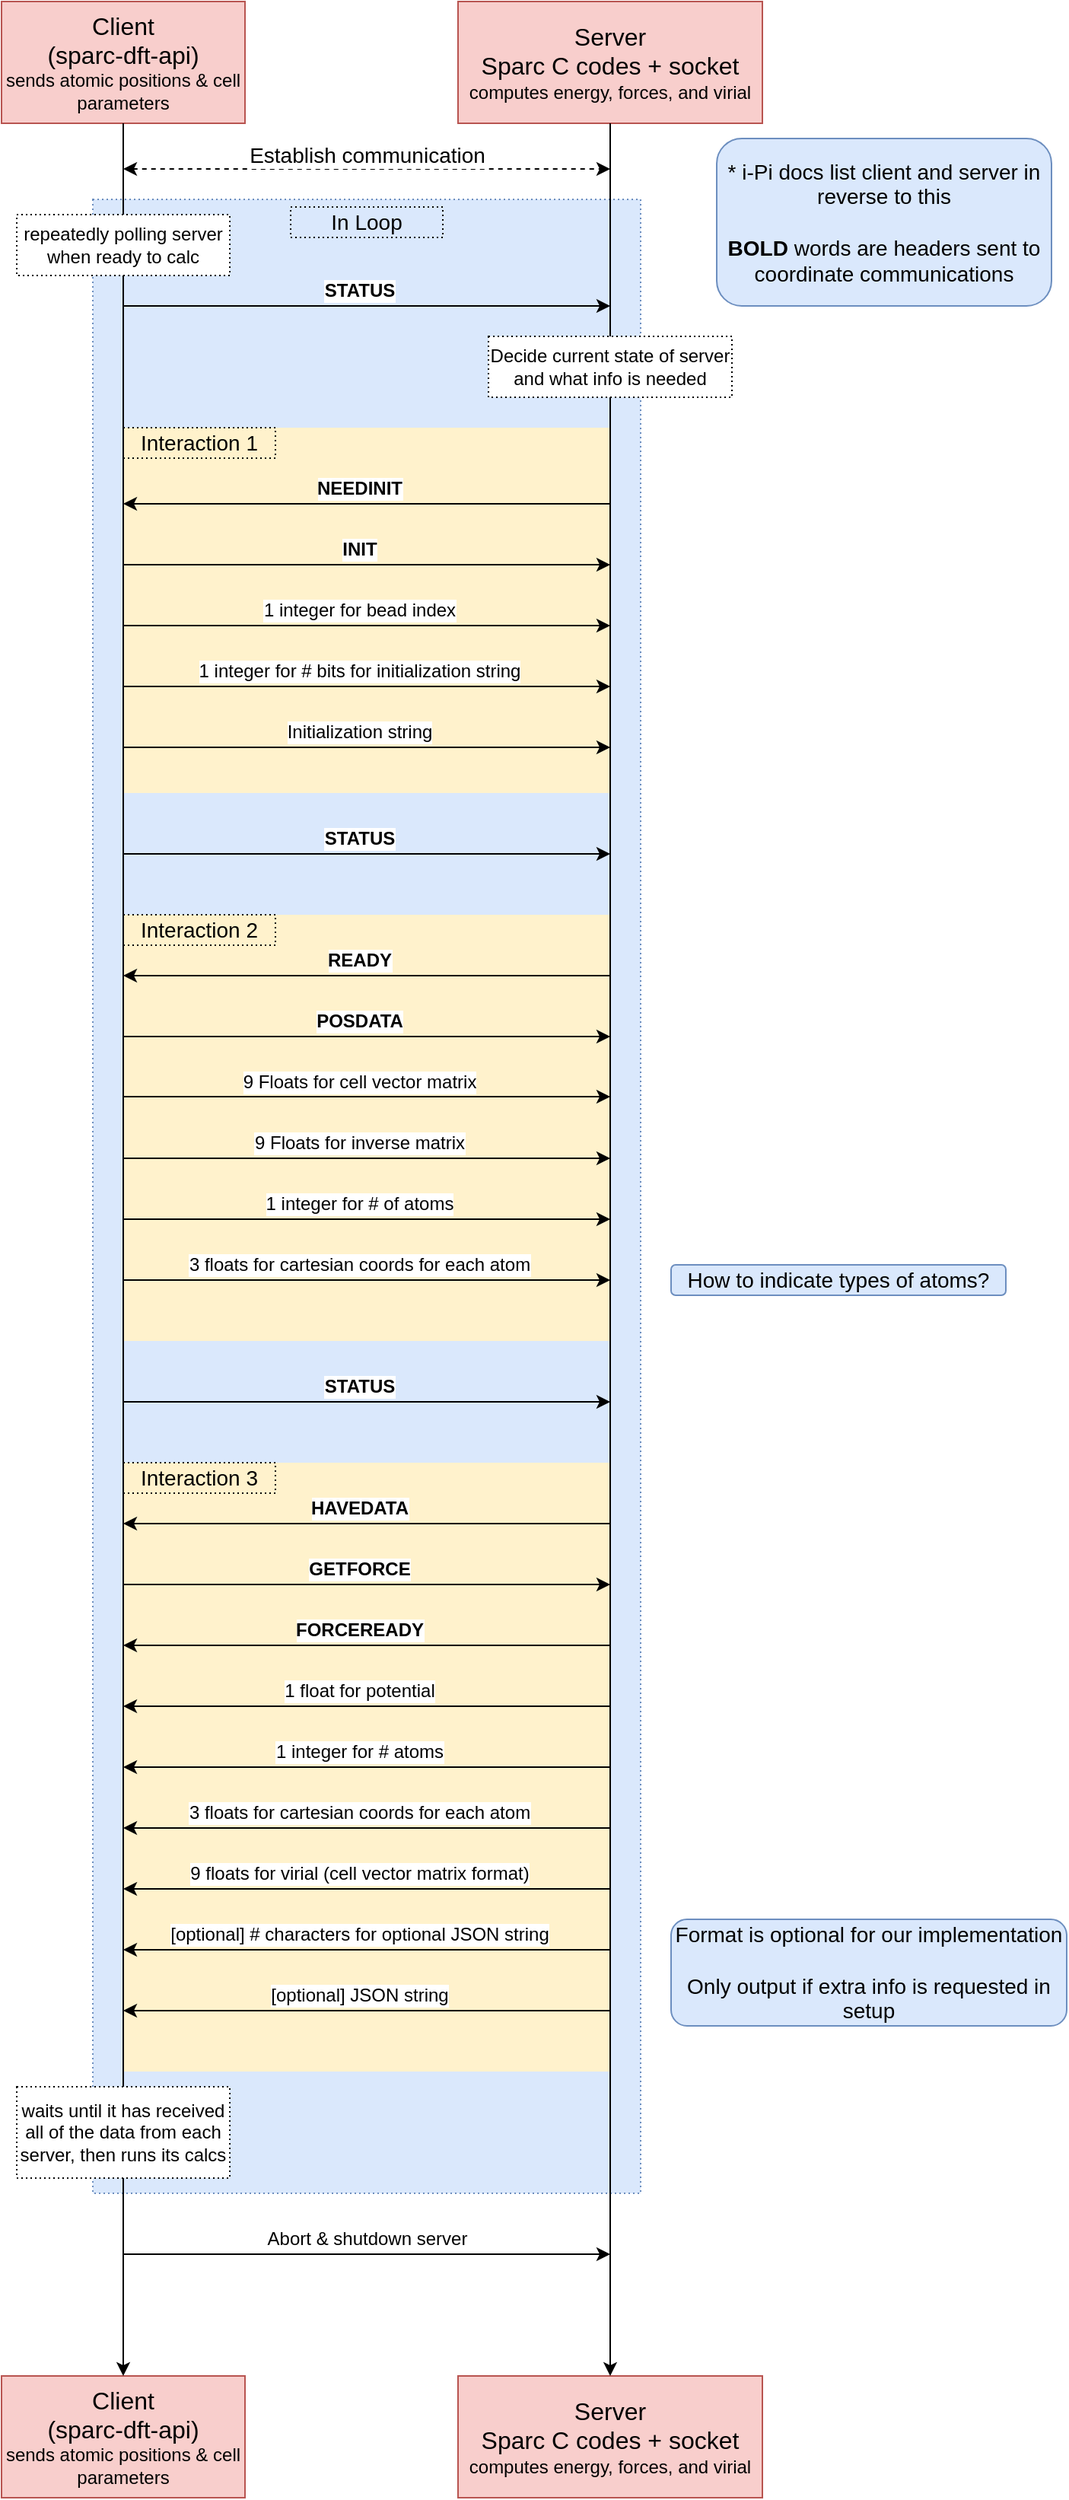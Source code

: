 <mxfile version="15.5.9" type="device"><diagram id="Z7YqhpTuu6kp_KT7UC4V" name="Page-1"><mxGraphModel dx="781" dy="1087" grid="1" gridSize="10" guides="1" tooltips="1" connect="1" arrows="1" fold="1" page="1" pageScale="1" pageWidth="850" pageHeight="1100" math="0" shadow="0"><root><mxCell id="0"/><mxCell id="1" parent="0"/><mxCell id="We44I80bfApXYCCEXcoO-97" value="" style="rounded=0;whiteSpace=wrap;html=1;dashed=1;dashPattern=1 2;fontSize=12;strokeColor=#6c8ebf;fillColor=#dae8fc;" vertex="1" parent="1"><mxGeometry x="140" y="170" width="360" height="1310" as="geometry"/></mxCell><mxCell id="We44I80bfApXYCCEXcoO-68" value="" style="rounded=0;whiteSpace=wrap;html=1;fontSize=14;fillColor=#fff2cc;strokeColor=none;" vertex="1" parent="1"><mxGeometry x="160" y="1000" width="320" height="400" as="geometry"/></mxCell><mxCell id="We44I80bfApXYCCEXcoO-22" value="" style="rounded=0;whiteSpace=wrap;html=1;fontSize=14;fillColor=#fff2cc;strokeColor=none;" vertex="1" parent="1"><mxGeometry x="160" y="320" width="320" height="240" as="geometry"/></mxCell><mxCell id="We44I80bfApXYCCEXcoO-2" value="&lt;font style=&quot;font-size: 16px&quot;&gt;Client &lt;br&gt;(sparc-dft-api)&lt;/font&gt;&lt;br&gt;sends atomic positions &amp;amp; cell parameters" style="text;html=1;strokeColor=#b85450;fillColor=#f8cecc;align=center;verticalAlign=middle;whiteSpace=wrap;rounded=0;" vertex="1" parent="1"><mxGeometry x="80" y="40" width="160" height="80" as="geometry"/></mxCell><mxCell id="We44I80bfApXYCCEXcoO-4" value="&lt;font style=&quot;font-size: 16px&quot;&gt;Server&lt;br&gt;Sparc C codes + socket&lt;br&gt;&lt;/font&gt;computes energy, forces, and virial" style="text;html=1;strokeColor=#b85450;fillColor=#f8cecc;align=center;verticalAlign=middle;whiteSpace=wrap;rounded=0;" vertex="1" parent="1"><mxGeometry x="380" y="40" width="200" height="80" as="geometry"/></mxCell><mxCell id="We44I80bfApXYCCEXcoO-7" value="" style="endArrow=classic;dashed=1;html=1;rounded=0;fontSize=14;startArrow=classic;startFill=1;endFill=1;" edge="1" parent="1"><mxGeometry width="50" height="50" relative="1" as="geometry"><mxPoint x="160" y="150" as="sourcePoint"/><mxPoint x="480" y="150" as="targetPoint"/></mxGeometry></mxCell><mxCell id="We44I80bfApXYCCEXcoO-50" value="&lt;font style=&quot;font-size: 14px&quot;&gt;Establish communication&lt;/font&gt;" style="edgeLabel;html=1;align=center;verticalAlign=middle;resizable=0;points=[];fontSize=12;" vertex="1" connectable="0" parent="We44I80bfApXYCCEXcoO-7"><mxGeometry x="0.181" y="-2" relative="1" as="geometry"><mxPoint x="-29" y="-11" as="offset"/></mxGeometry></mxCell><mxCell id="We44I80bfApXYCCEXcoO-8" value="&lt;div&gt;* i-Pi docs list client and server in reverse to this&lt;/div&gt;&lt;div&gt;&lt;br&gt;&lt;/div&gt;&lt;div&gt;&lt;b&gt;BOLD &lt;/b&gt;words are headers sent to coordinate communications&lt;br&gt;&lt;/div&gt;" style="rounded=1;whiteSpace=wrap;html=1;fontSize=14;fillColor=#dae8fc;strokeColor=#6c8ebf;" vertex="1" parent="1"><mxGeometry x="550" y="130" width="220" height="110" as="geometry"/></mxCell><mxCell id="We44I80bfApXYCCEXcoO-26" value="&lt;font style=&quot;font-size: 16px&quot;&gt;Client &lt;br&gt;(sparc-dft-api)&lt;/font&gt;&lt;br&gt;sends atomic positions &amp;amp; cell parameters" style="text;html=1;strokeColor=#b85450;fillColor=#f8cecc;align=center;verticalAlign=middle;whiteSpace=wrap;rounded=0;" vertex="1" parent="1"><mxGeometry x="80" y="1600" width="160" height="80" as="geometry"/></mxCell><mxCell id="We44I80bfApXYCCEXcoO-27" value="&lt;font style=&quot;font-size: 16px&quot;&gt;Server&lt;br&gt;Sparc C codes + socket&lt;br&gt;&lt;/font&gt;computes energy, forces, and virial" style="text;html=1;strokeColor=#b85450;fillColor=#f8cecc;align=center;verticalAlign=middle;whiteSpace=wrap;rounded=0;" vertex="1" parent="1"><mxGeometry x="380" y="1600" width="200" height="80" as="geometry"/></mxCell><mxCell id="We44I80bfApXYCCEXcoO-32" value="" style="endArrow=classic;html=1;rounded=0;fontSize=14;" edge="1" parent="1"><mxGeometry width="50" height="50" relative="1" as="geometry"><mxPoint x="160" y="240" as="sourcePoint"/><mxPoint x="480" y="240" as="targetPoint"/></mxGeometry></mxCell><mxCell id="We44I80bfApXYCCEXcoO-36" value="&lt;b&gt;STATUS&lt;/b&gt;" style="edgeLabel;html=1;align=center;verticalAlign=middle;resizable=0;points=[];fontSize=12;" vertex="1" connectable="0" parent="We44I80bfApXYCCEXcoO-32"><mxGeometry x="0.312" y="1" relative="1" as="geometry"><mxPoint x="-55" y="-9" as="offset"/></mxGeometry></mxCell><mxCell id="We44I80bfApXYCCEXcoO-33" value="Interaction 1" style="text;html=1;strokeColor=default;fillColor=none;align=center;verticalAlign=middle;whiteSpace=wrap;rounded=0;fontSize=14;dashed=1;dashPattern=1 2;" vertex="1" parent="1"><mxGeometry x="160" y="320" width="100" height="20" as="geometry"/></mxCell><mxCell id="We44I80bfApXYCCEXcoO-34" value="" style="endArrow=classic;html=1;rounded=0;fontSize=12;" edge="1" parent="1"><mxGeometry width="50" height="50" relative="1" as="geometry"><mxPoint x="480" y="370" as="sourcePoint"/><mxPoint x="160" y="370" as="targetPoint"/></mxGeometry></mxCell><mxCell id="We44I80bfApXYCCEXcoO-35" value="&lt;b&gt;NEEDINIT&lt;/b&gt;" style="edgeLabel;html=1;align=center;verticalAlign=middle;resizable=0;points=[];fontSize=12;" vertex="1" connectable="0" parent="We44I80bfApXYCCEXcoO-34"><mxGeometry x="0.113" y="-4" relative="1" as="geometry"><mxPoint x="13" y="-6" as="offset"/></mxGeometry></mxCell><mxCell id="We44I80bfApXYCCEXcoO-38" value="" style="endArrow=classic;html=1;rounded=0;fontSize=12;" edge="1" parent="1"><mxGeometry width="50" height="50" relative="1" as="geometry"><mxPoint x="160" y="410" as="sourcePoint"/><mxPoint x="480" y="410" as="targetPoint"/></mxGeometry></mxCell><mxCell id="We44I80bfApXYCCEXcoO-39" value="&lt;b&gt;INIT&lt;/b&gt;" style="edgeLabel;html=1;align=center;verticalAlign=middle;resizable=0;points=[];fontSize=12;" vertex="1" connectable="0" parent="We44I80bfApXYCCEXcoO-38"><mxGeometry x="0.244" y="1" relative="1" as="geometry"><mxPoint x="-44" y="-9" as="offset"/></mxGeometry></mxCell><mxCell id="We44I80bfApXYCCEXcoO-40" value="" style="endArrow=classic;html=1;rounded=0;fontSize=12;" edge="1" parent="1"><mxGeometry width="50" height="50" relative="1" as="geometry"><mxPoint x="160" y="450" as="sourcePoint"/><mxPoint x="480" y="450" as="targetPoint"/></mxGeometry></mxCell><mxCell id="We44I80bfApXYCCEXcoO-41" value="1 integer for bead index" style="edgeLabel;html=1;align=center;verticalAlign=middle;resizable=0;points=[];fontSize=12;" vertex="1" connectable="0" parent="We44I80bfApXYCCEXcoO-40"><mxGeometry x="0.569" y="1" relative="1" as="geometry"><mxPoint x="-96" y="-9" as="offset"/></mxGeometry></mxCell><mxCell id="We44I80bfApXYCCEXcoO-42" value="" style="endArrow=classic;html=1;rounded=0;fontSize=12;" edge="1" parent="1"><mxGeometry width="50" height="50" relative="1" as="geometry"><mxPoint x="160" y="490" as="sourcePoint"/><mxPoint x="480" y="490" as="targetPoint"/></mxGeometry></mxCell><mxCell id="We44I80bfApXYCCEXcoO-43" value="1 integer for # bits for initialization string" style="edgeLabel;html=1;align=center;verticalAlign=middle;resizable=0;points=[];fontSize=12;" vertex="1" connectable="0" parent="We44I80bfApXYCCEXcoO-42"><mxGeometry x="-0.325" y="-1" relative="1" as="geometry"><mxPoint x="47" y="-11" as="offset"/></mxGeometry></mxCell><mxCell id="We44I80bfApXYCCEXcoO-44" value="" style="endArrow=classic;html=1;rounded=0;fontSize=12;" edge="1" parent="1"><mxGeometry width="50" height="50" relative="1" as="geometry"><mxPoint x="160" y="530" as="sourcePoint"/><mxPoint x="480" y="530" as="targetPoint"/></mxGeometry></mxCell><mxCell id="We44I80bfApXYCCEXcoO-45" value="Initialization string" style="edgeLabel;html=1;align=center;verticalAlign=middle;resizable=0;points=[];fontSize=12;" vertex="1" connectable="0" parent="We44I80bfApXYCCEXcoO-44"><mxGeometry x="-0.325" y="-1" relative="1" as="geometry"><mxPoint x="47" y="-11" as="offset"/></mxGeometry></mxCell><mxCell id="We44I80bfApXYCCEXcoO-48" value="" style="endArrow=classic;html=1;rounded=0;fontSize=14;" edge="1" parent="1"><mxGeometry width="50" height="50" relative="1" as="geometry"><mxPoint x="160" y="600" as="sourcePoint"/><mxPoint x="480" y="600" as="targetPoint"/></mxGeometry></mxCell><mxCell id="We44I80bfApXYCCEXcoO-49" value="&lt;b&gt;STATUS&lt;/b&gt;" style="edgeLabel;html=1;align=center;verticalAlign=middle;resizable=0;points=[];fontSize=12;" vertex="1" connectable="0" parent="We44I80bfApXYCCEXcoO-48"><mxGeometry x="0.312" y="1" relative="1" as="geometry"><mxPoint x="-55" y="-9" as="offset"/></mxGeometry></mxCell><mxCell id="We44I80bfApXYCCEXcoO-51" value="" style="rounded=0;whiteSpace=wrap;html=1;fontSize=14;fillColor=#fff2cc;strokeColor=none;" vertex="1" parent="1"><mxGeometry x="160" y="640" width="320" height="280" as="geometry"/></mxCell><mxCell id="We44I80bfApXYCCEXcoO-52" value="Interaction 2" style="text;html=1;strokeColor=default;fillColor=none;align=center;verticalAlign=middle;whiteSpace=wrap;rounded=0;fontSize=14;dashed=1;dashPattern=1 2;" vertex="1" parent="1"><mxGeometry x="160" y="640" width="100" height="20" as="geometry"/></mxCell><mxCell id="We44I80bfApXYCCEXcoO-53" value="" style="endArrow=classic;html=1;rounded=0;fontSize=12;" edge="1" parent="1"><mxGeometry width="50" height="50" relative="1" as="geometry"><mxPoint x="480" y="680" as="sourcePoint"/><mxPoint x="160" y="680" as="targetPoint"/></mxGeometry></mxCell><mxCell id="We44I80bfApXYCCEXcoO-54" value="&lt;b&gt;READY&lt;/b&gt;" style="edgeLabel;html=1;align=center;verticalAlign=middle;resizable=0;points=[];fontSize=12;" vertex="1" connectable="0" parent="We44I80bfApXYCCEXcoO-53"><mxGeometry x="0.113" y="-4" relative="1" as="geometry"><mxPoint x="13" y="-6" as="offset"/></mxGeometry></mxCell><mxCell id="We44I80bfApXYCCEXcoO-55" value="" style="endArrow=classic;html=1;rounded=0;fontSize=12;" edge="1" parent="1"><mxGeometry width="50" height="50" relative="1" as="geometry"><mxPoint x="160" y="720" as="sourcePoint"/><mxPoint x="480" y="720" as="targetPoint"/></mxGeometry></mxCell><mxCell id="We44I80bfApXYCCEXcoO-56" value="&lt;b&gt;POSDATA&lt;/b&gt;" style="edgeLabel;html=1;align=center;verticalAlign=middle;resizable=0;points=[];fontSize=12;" vertex="1" connectable="0" parent="We44I80bfApXYCCEXcoO-55"><mxGeometry x="0.244" y="1" relative="1" as="geometry"><mxPoint x="-44" y="-9" as="offset"/></mxGeometry></mxCell><mxCell id="We44I80bfApXYCCEXcoO-57" value="" style="endArrow=classic;html=1;rounded=0;fontSize=12;strokeWidth=1;" edge="1" parent="1"><mxGeometry width="50" height="50" relative="1" as="geometry"><mxPoint x="160" y="759.5" as="sourcePoint"/><mxPoint x="480" y="759.5" as="targetPoint"/></mxGeometry></mxCell><mxCell id="We44I80bfApXYCCEXcoO-58" value="9 Floats for cell vector matrix" style="edgeLabel;html=1;align=center;verticalAlign=middle;resizable=0;points=[];fontSize=12;" vertex="1" connectable="0" parent="We44I80bfApXYCCEXcoO-57"><mxGeometry x="0.569" y="1" relative="1" as="geometry"><mxPoint x="-96" y="-9" as="offset"/></mxGeometry></mxCell><mxCell id="We44I80bfApXYCCEXcoO-29" style="edgeStyle=orthogonalEdgeStyle;rounded=0;orthogonalLoop=1;jettySize=auto;html=1;fontSize=14;startArrow=none;startFill=0;endArrow=classic;endFill=1;" edge="1" parent="1" source="We44I80bfApXYCCEXcoO-4" target="We44I80bfApXYCCEXcoO-27"><mxGeometry relative="1" as="geometry"/></mxCell><mxCell id="We44I80bfApXYCCEXcoO-28" style="edgeStyle=orthogonalEdgeStyle;rounded=0;orthogonalLoop=1;jettySize=auto;html=1;entryX=0.5;entryY=0;entryDx=0;entryDy=0;fontSize=14;startArrow=none;startFill=0;endArrow=classic;endFill=1;" edge="1" parent="1" source="We44I80bfApXYCCEXcoO-2" target="We44I80bfApXYCCEXcoO-26"><mxGeometry relative="1" as="geometry"/></mxCell><mxCell id="We44I80bfApXYCCEXcoO-46" value="repeatedly polling server when ready to calc" style="rounded=0;whiteSpace=wrap;html=1;dashed=1;dashPattern=1 2;fontSize=12;strokeColor=default;" vertex="1" parent="1"><mxGeometry x="90" y="180" width="140" height="40" as="geometry"/></mxCell><mxCell id="We44I80bfApXYCCEXcoO-47" value="Decide current state of server and what info is needed " style="rounded=0;whiteSpace=wrap;html=1;dashed=1;dashPattern=1 2;fontSize=12;strokeColor=default;" vertex="1" parent="1"><mxGeometry x="400" y="260" width="160" height="40" as="geometry"/></mxCell><mxCell id="We44I80bfApXYCCEXcoO-59" value="" style="endArrow=classic;html=1;rounded=0;fontSize=12;strokeWidth=1;" edge="1" parent="1"><mxGeometry width="50" height="50" relative="1" as="geometry"><mxPoint x="160" y="800" as="sourcePoint"/><mxPoint x="480" y="800" as="targetPoint"/></mxGeometry></mxCell><mxCell id="We44I80bfApXYCCEXcoO-60" value="9 Floats for inverse matrix" style="edgeLabel;html=1;align=center;verticalAlign=middle;resizable=0;points=[];fontSize=12;" vertex="1" connectable="0" parent="We44I80bfApXYCCEXcoO-59"><mxGeometry x="0.569" y="1" relative="1" as="geometry"><mxPoint x="-96" y="-9" as="offset"/></mxGeometry></mxCell><mxCell id="We44I80bfApXYCCEXcoO-61" value="" style="endArrow=classic;html=1;rounded=0;fontSize=12;strokeWidth=1;" edge="1" parent="1"><mxGeometry width="50" height="50" relative="1" as="geometry"><mxPoint x="160" y="840" as="sourcePoint"/><mxPoint x="480" y="840" as="targetPoint"/></mxGeometry></mxCell><mxCell id="We44I80bfApXYCCEXcoO-62" value="1 integer for # of atoms" style="edgeLabel;html=1;align=center;verticalAlign=middle;resizable=0;points=[];fontSize=12;" vertex="1" connectable="0" parent="We44I80bfApXYCCEXcoO-61"><mxGeometry x="0.569" y="1" relative="1" as="geometry"><mxPoint x="-96" y="-9" as="offset"/></mxGeometry></mxCell><mxCell id="We44I80bfApXYCCEXcoO-63" value="" style="endArrow=classic;html=1;rounded=0;fontSize=12;strokeWidth=1;" edge="1" parent="1"><mxGeometry width="50" height="50" relative="1" as="geometry"><mxPoint x="160" y="880" as="sourcePoint"/><mxPoint x="480" y="880" as="targetPoint"/></mxGeometry></mxCell><mxCell id="We44I80bfApXYCCEXcoO-64" value="3 floats for cartesian coords for each atom" style="edgeLabel;html=1;align=center;verticalAlign=middle;resizable=0;points=[];fontSize=12;" vertex="1" connectable="0" parent="We44I80bfApXYCCEXcoO-63"><mxGeometry x="0.569" y="1" relative="1" as="geometry"><mxPoint x="-96" y="-9" as="offset"/></mxGeometry></mxCell><mxCell id="We44I80bfApXYCCEXcoO-65" value="How to indicate types of atoms?" style="rounded=1;whiteSpace=wrap;html=1;fontSize=14;fillColor=#dae8fc;strokeColor=#6c8ebf;" vertex="1" parent="1"><mxGeometry x="520" y="870" width="220" height="20" as="geometry"/></mxCell><mxCell id="We44I80bfApXYCCEXcoO-66" value="" style="endArrow=classic;html=1;rounded=0;fontSize=14;" edge="1" parent="1"><mxGeometry width="50" height="50" relative="1" as="geometry"><mxPoint x="160" y="960" as="sourcePoint"/><mxPoint x="480" y="960" as="targetPoint"/></mxGeometry></mxCell><mxCell id="We44I80bfApXYCCEXcoO-67" value="&lt;b&gt;STATUS&lt;/b&gt;" style="edgeLabel;html=1;align=center;verticalAlign=middle;resizable=0;points=[];fontSize=12;" vertex="1" connectable="0" parent="We44I80bfApXYCCEXcoO-66"><mxGeometry x="0.312" y="1" relative="1" as="geometry"><mxPoint x="-55" y="-9" as="offset"/></mxGeometry></mxCell><mxCell id="We44I80bfApXYCCEXcoO-69" value="Interaction 3" style="text;html=1;strokeColor=default;fillColor=none;align=center;verticalAlign=middle;whiteSpace=wrap;rounded=0;fontSize=14;dashed=1;dashPattern=1 2;" vertex="1" parent="1"><mxGeometry x="160" y="1000" width="100" height="20" as="geometry"/></mxCell><mxCell id="We44I80bfApXYCCEXcoO-70" value="" style="endArrow=classic;html=1;rounded=0;fontSize=12;" edge="1" parent="1"><mxGeometry width="50" height="50" relative="1" as="geometry"><mxPoint x="480" y="1040" as="sourcePoint"/><mxPoint x="160" y="1040" as="targetPoint"/></mxGeometry></mxCell><mxCell id="We44I80bfApXYCCEXcoO-71" value="&lt;b&gt;HAVEDATA&lt;/b&gt;" style="edgeLabel;html=1;align=center;verticalAlign=middle;resizable=0;points=[];fontSize=12;" vertex="1" connectable="0" parent="We44I80bfApXYCCEXcoO-70"><mxGeometry x="0.113" y="-4" relative="1" as="geometry"><mxPoint x="13" y="-6" as="offset"/></mxGeometry></mxCell><mxCell id="We44I80bfApXYCCEXcoO-72" value="" style="endArrow=classic;html=1;rounded=0;fontSize=12;" edge="1" parent="1"><mxGeometry width="50" height="50" relative="1" as="geometry"><mxPoint x="160" y="1080" as="sourcePoint"/><mxPoint x="480" y="1080" as="targetPoint"/></mxGeometry></mxCell><mxCell id="We44I80bfApXYCCEXcoO-73" value="&lt;b&gt;GETFORCE&lt;/b&gt;" style="edgeLabel;html=1;align=center;verticalAlign=middle;resizable=0;points=[];fontSize=12;" vertex="1" connectable="0" parent="We44I80bfApXYCCEXcoO-72"><mxGeometry x="0.244" y="1" relative="1" as="geometry"><mxPoint x="-44" y="-9" as="offset"/></mxGeometry></mxCell><mxCell id="We44I80bfApXYCCEXcoO-76" value="" style="endArrow=none;html=1;rounded=0;fontSize=12;strokeWidth=1;startArrow=classic;startFill=1;endFill=0;" edge="1" parent="1"><mxGeometry width="50" height="50" relative="1" as="geometry"><mxPoint x="160" y="1160" as="sourcePoint"/><mxPoint x="480" y="1160" as="targetPoint"/></mxGeometry></mxCell><mxCell id="We44I80bfApXYCCEXcoO-77" value="1 float for potential" style="edgeLabel;html=1;align=center;verticalAlign=middle;resizable=0;points=[];fontSize=12;" vertex="1" connectable="0" parent="We44I80bfApXYCCEXcoO-76"><mxGeometry x="0.569" y="1" relative="1" as="geometry"><mxPoint x="-96" y="-9" as="offset"/></mxGeometry></mxCell><mxCell id="We44I80bfApXYCCEXcoO-83" value="" style="endArrow=classic;html=1;rounded=0;fontSize=12;" edge="1" parent="1"><mxGeometry width="50" height="50" relative="1" as="geometry"><mxPoint x="480" y="1120" as="sourcePoint"/><mxPoint x="160" y="1120" as="targetPoint"/></mxGeometry></mxCell><mxCell id="We44I80bfApXYCCEXcoO-84" value="&lt;b&gt;FORCEREADY&lt;/b&gt;" style="edgeLabel;html=1;align=center;verticalAlign=middle;resizable=0;points=[];fontSize=12;" vertex="1" connectable="0" parent="We44I80bfApXYCCEXcoO-83"><mxGeometry x="0.113" y="-4" relative="1" as="geometry"><mxPoint x="13" y="-6" as="offset"/></mxGeometry></mxCell><mxCell id="We44I80bfApXYCCEXcoO-85" value="" style="endArrow=none;html=1;rounded=0;fontSize=12;strokeWidth=1;startArrow=classic;startFill=1;endFill=0;" edge="1" parent="1"><mxGeometry width="50" height="50" relative="1" as="geometry"><mxPoint x="160" y="1200" as="sourcePoint"/><mxPoint x="480" y="1200" as="targetPoint"/></mxGeometry></mxCell><mxCell id="We44I80bfApXYCCEXcoO-86" value="1 integer for # atoms" style="edgeLabel;html=1;align=center;verticalAlign=middle;resizable=0;points=[];fontSize=12;" vertex="1" connectable="0" parent="We44I80bfApXYCCEXcoO-85"><mxGeometry x="0.569" y="1" relative="1" as="geometry"><mxPoint x="-96" y="-9" as="offset"/></mxGeometry></mxCell><mxCell id="We44I80bfApXYCCEXcoO-87" value="" style="endArrow=none;html=1;rounded=0;fontSize=12;strokeWidth=1;startArrow=classic;startFill=1;endFill=0;" edge="1" parent="1"><mxGeometry width="50" height="50" relative="1" as="geometry"><mxPoint x="160" y="1240" as="sourcePoint"/><mxPoint x="480" y="1240" as="targetPoint"/></mxGeometry></mxCell><mxCell id="We44I80bfApXYCCEXcoO-88" value="3 floats for cartesian coords for each atom" style="edgeLabel;html=1;align=center;verticalAlign=middle;resizable=0;points=[];fontSize=12;" vertex="1" connectable="0" parent="We44I80bfApXYCCEXcoO-87"><mxGeometry x="0.569" y="1" relative="1" as="geometry"><mxPoint x="-96" y="-9" as="offset"/></mxGeometry></mxCell><mxCell id="We44I80bfApXYCCEXcoO-89" value="" style="endArrow=none;html=1;rounded=0;fontSize=12;strokeWidth=1;startArrow=classic;startFill=1;endFill=0;" edge="1" parent="1"><mxGeometry width="50" height="50" relative="1" as="geometry"><mxPoint x="160" y="1280" as="sourcePoint"/><mxPoint x="480" y="1280" as="targetPoint"/></mxGeometry></mxCell><mxCell id="We44I80bfApXYCCEXcoO-90" value="9 floats for virial (cell vector matrix format)" style="edgeLabel;html=1;align=center;verticalAlign=middle;resizable=0;points=[];fontSize=12;" vertex="1" connectable="0" parent="We44I80bfApXYCCEXcoO-89"><mxGeometry x="0.569" y="1" relative="1" as="geometry"><mxPoint x="-96" y="-9" as="offset"/></mxGeometry></mxCell><mxCell id="We44I80bfApXYCCEXcoO-91" value="" style="endArrow=none;html=1;rounded=0;fontSize=12;strokeWidth=1;startArrow=classic;startFill=1;endFill=0;" edge="1" parent="1"><mxGeometry width="50" height="50" relative="1" as="geometry"><mxPoint x="160" y="1320" as="sourcePoint"/><mxPoint x="480" y="1320" as="targetPoint"/></mxGeometry></mxCell><mxCell id="We44I80bfApXYCCEXcoO-92" value="[optional] # characters for optional JSON string" style="edgeLabel;html=1;align=center;verticalAlign=middle;resizable=0;points=[];fontSize=12;" vertex="1" connectable="0" parent="We44I80bfApXYCCEXcoO-91"><mxGeometry x="0.569" y="1" relative="1" as="geometry"><mxPoint x="-96" y="-9" as="offset"/></mxGeometry></mxCell><mxCell id="We44I80bfApXYCCEXcoO-93" value="&lt;div&gt;Format is optional for our implementation&lt;/div&gt;&lt;div&gt;&lt;br&gt;&lt;/div&gt;&lt;div&gt;Only output if extra info is requested in setup&lt;br&gt;&lt;/div&gt;" style="rounded=1;whiteSpace=wrap;html=1;fontSize=14;fillColor=#dae8fc;strokeColor=#6c8ebf;" vertex="1" parent="1"><mxGeometry x="520" y="1300" width="260" height="70" as="geometry"/></mxCell><mxCell id="We44I80bfApXYCCEXcoO-94" value="" style="endArrow=none;html=1;rounded=0;fontSize=12;strokeWidth=1;startArrow=classic;startFill=1;endFill=0;" edge="1" parent="1"><mxGeometry width="50" height="50" relative="1" as="geometry"><mxPoint x="160" y="1360" as="sourcePoint"/><mxPoint x="480" y="1360" as="targetPoint"/></mxGeometry></mxCell><mxCell id="We44I80bfApXYCCEXcoO-95" value="[optional] JSON string" style="edgeLabel;html=1;align=center;verticalAlign=middle;resizable=0;points=[];fontSize=12;" vertex="1" connectable="0" parent="We44I80bfApXYCCEXcoO-94"><mxGeometry x="0.569" y="1" relative="1" as="geometry"><mxPoint x="-96" y="-9" as="offset"/></mxGeometry></mxCell><mxCell id="We44I80bfApXYCCEXcoO-96" value="&lt;div&gt;waits until it has received all of the data from each server, then runs its calcs&lt;br&gt;&lt;/div&gt;" style="rounded=0;whiteSpace=wrap;html=1;dashed=1;dashPattern=1 2;fontSize=12;strokeColor=default;" vertex="1" parent="1"><mxGeometry x="90" y="1410" width="140" height="60" as="geometry"/></mxCell><mxCell id="We44I80bfApXYCCEXcoO-100" value="In Loop" style="text;html=1;strokeColor=default;fillColor=none;align=center;verticalAlign=middle;whiteSpace=wrap;rounded=0;fontSize=14;dashed=1;dashPattern=1 2;" vertex="1" parent="1"><mxGeometry x="270" y="175" width="100" height="20" as="geometry"/></mxCell><mxCell id="We44I80bfApXYCCEXcoO-101" value="" style="endArrow=classic;html=1;rounded=0;fontSize=12;strokeWidth=1;" edge="1" parent="1"><mxGeometry width="50" height="50" relative="1" as="geometry"><mxPoint x="160" y="1520" as="sourcePoint"/><mxPoint x="480" y="1520" as="targetPoint"/></mxGeometry></mxCell><mxCell id="We44I80bfApXYCCEXcoO-102" value="Abort &amp;amp; shutdown server" style="edgeLabel;html=1;align=center;verticalAlign=middle;resizable=0;points=[];fontSize=12;" vertex="1" connectable="0" parent="We44I80bfApXYCCEXcoO-101"><mxGeometry x="0.294" y="2" relative="1" as="geometry"><mxPoint x="-47" y="-8" as="offset"/></mxGeometry></mxCell></root></mxGraphModel></diagram></mxfile>